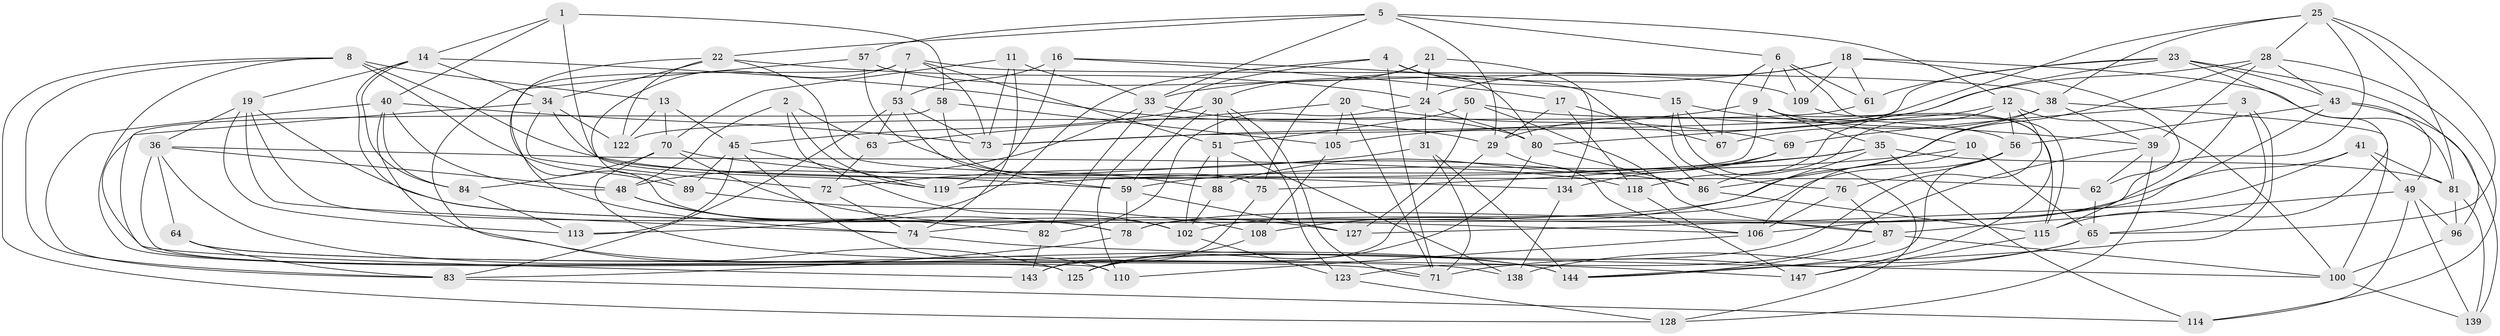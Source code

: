 // Generated by graph-tools (version 1.1) at 2025/52/02/27/25 19:52:29]
// undirected, 96 vertices, 242 edges
graph export_dot {
graph [start="1"]
  node [color=gray90,style=filled];
  1;
  2;
  3;
  4 [super="+130"];
  5 [super="+68"];
  6 [super="+42"];
  7 [super="+77"];
  8 [super="+92"];
  9 [super="+52"];
  10;
  11;
  12 [super="+79"];
  13;
  14 [super="+26"];
  15 [super="+112"];
  16;
  17;
  18 [super="+27"];
  19 [super="+107"];
  20;
  21;
  22 [super="+32"];
  23 [super="+66"];
  24 [super="+44"];
  25 [super="+111"];
  28 [super="+55"];
  29 [super="+60"];
  30 [super="+131"];
  31;
  33 [super="+85"];
  34 [super="+47"];
  35 [super="+133"];
  36 [super="+37"];
  38 [super="+46"];
  39 [super="+140"];
  40 [super="+97"];
  41;
  43 [super="+117"];
  45 [super="+54"];
  48 [super="+136"];
  49 [super="+93"];
  50;
  51 [super="+91"];
  53 [super="+142"];
  56 [super="+98"];
  57;
  58;
  59 [super="+95"];
  61;
  62;
  63;
  64;
  65 [super="+116"];
  67;
  69;
  70 [super="+101"];
  71 [super="+104"];
  72;
  73 [super="+129"];
  74 [super="+99"];
  75;
  76;
  78 [super="+120"];
  80 [super="+94"];
  81 [super="+137"];
  82;
  83 [super="+103"];
  84;
  86 [super="+132"];
  87 [super="+90"];
  88;
  89;
  96;
  100 [super="+141"];
  102 [super="+145"];
  105;
  106 [super="+124"];
  108;
  109;
  110;
  113;
  114;
  115 [super="+121"];
  118;
  119 [super="+135"];
  122;
  123;
  125 [super="+126"];
  127;
  128;
  134;
  138;
  139;
  143;
  144 [super="+146"];
  147;
  1 -- 40;
  1 -- 58;
  1 -- 119;
  1 -- 14;
  2 -- 63;
  2 -- 119;
  2 -- 48;
  2 -- 102;
  3 -- 65;
  3 -- 69;
  3 -- 144;
  3 -- 115;
  4 -- 110;
  4 -- 80;
  4 -- 15 [weight=2];
  4 -- 113;
  4 -- 71;
  5 -- 6;
  5 -- 57;
  5 -- 33;
  5 -- 29;
  5 -- 12;
  5 -- 22;
  6 -- 67;
  6 -- 115;
  6 -- 9;
  6 -- 109;
  6 -- 61;
  7 -- 53;
  7 -- 51;
  7 -- 38;
  7 -- 89;
  7 -- 74;
  7 -- 73;
  8 -- 89;
  8 -- 134;
  8 -- 13;
  8 -- 125;
  8 -- 128;
  8 -- 83;
  9 -- 10;
  9 -- 35;
  9 -- 119;
  9 -- 73;
  9 -- 115;
  10 -- 59;
  10 -- 65;
  10 -- 106;
  11 -- 73;
  11 -- 33;
  11 -- 74;
  11 -- 70;
  12 -- 56;
  12 -- 100;
  12 -- 80;
  12 -- 125;
  12 -- 86;
  13 -- 122;
  13 -- 70;
  13 -- 45;
  14 -- 29;
  14 -- 34;
  14 -- 19;
  14 -- 84;
  14 -- 106;
  15 -- 39;
  15 -- 67;
  15 -- 128;
  15 -- 76;
  16 -- 119;
  16 -- 17;
  16 -- 53;
  16 -- 86;
  17 -- 118;
  17 -- 67;
  17 -- 29;
  18 -- 61;
  18 -- 109;
  18 -- 24;
  18 -- 81;
  18 -- 62;
  18 -- 33;
  19 -- 78;
  19 -- 36;
  19 -- 87;
  19 -- 113;
  19 -- 74;
  20 -- 69;
  20 -- 63;
  20 -- 105;
  20 -- 71;
  21 -- 30;
  21 -- 75;
  21 -- 134;
  21 -- 24;
  22 -- 122;
  22 -- 62;
  22 -- 24;
  22 -- 34;
  22 -- 102;
  23 -- 73;
  23 -- 115;
  23 -- 43;
  23 -- 96;
  23 -- 29;
  23 -- 61;
  24 -- 31;
  24 -- 80;
  24 -- 82;
  25 -- 118;
  25 -- 78;
  25 -- 81;
  25 -- 28;
  25 -- 38;
  25 -- 65;
  28 -- 86;
  28 -- 105;
  28 -- 114;
  28 -- 39;
  28 -- 43;
  29 -- 143;
  29 -- 106;
  30 -- 45;
  30 -- 51;
  30 -- 59;
  30 -- 123;
  30 -- 71;
  31 -- 72;
  31 -- 144;
  31 -- 71;
  33 -- 48;
  33 -- 80;
  33 -- 82;
  34 -- 72;
  34 -- 125;
  34 -- 122;
  34 -- 59;
  35 -- 114;
  35 -- 119;
  35 -- 75;
  35 -- 108;
  35 -- 81;
  36 -- 48;
  36 -- 110;
  36 -- 64;
  36 -- 118;
  36 -- 144;
  38 -- 100;
  38 -- 67;
  38 -- 39;
  38 -- 74;
  39 -- 123;
  39 -- 128;
  39 -- 62;
  40 -- 73;
  40 -- 83;
  40 -- 48;
  40 -- 84;
  40 -- 144;
  41 -- 78;
  41 -- 127;
  41 -- 49;
  41 -- 81;
  43 -- 56;
  43 -- 49;
  43 -- 139;
  43 -- 106;
  45 -- 113;
  45 -- 110;
  45 -- 89;
  45 -- 119;
  48 -- 82;
  48 -- 78;
  49 -- 139;
  49 -- 87;
  49 -- 96;
  49 -- 114;
  50 -- 127;
  50 -- 51;
  50 -- 87;
  50 -- 56;
  51 -- 138;
  51 -- 88;
  51 -- 102;
  53 -- 63;
  53 -- 73;
  53 -- 59;
  53 -- 83;
  56 -- 76;
  56 -- 144;
  56 -- 102;
  57 -- 109;
  57 -- 125;
  57 -- 88;
  58 -- 105;
  58 -- 75;
  58 -- 143;
  59 -- 127;
  59 -- 78;
  61 -- 122;
  62 -- 65;
  63 -- 72;
  64 -- 138;
  64 -- 83;
  64 -- 71;
  65 -- 71;
  65 -- 138;
  69 -- 88;
  69 -- 134;
  70 -- 84;
  70 -- 127;
  70 -- 86;
  70 -- 147;
  72 -- 74;
  74 -- 100;
  75 -- 143;
  76 -- 106;
  76 -- 87;
  78 -- 83;
  80 -- 86;
  80 -- 125;
  81 -- 139;
  81 -- 96;
  82 -- 143;
  83 -- 114;
  84 -- 113;
  86 -- 115;
  87 -- 144;
  87 -- 100;
  88 -- 102;
  89 -- 108;
  96 -- 100;
  100 -- 139;
  102 -- 123;
  105 -- 108;
  106 -- 110;
  108 -- 125;
  109 -- 147;
  115 -- 147;
  118 -- 147;
  123 -- 128;
  134 -- 138;
}

